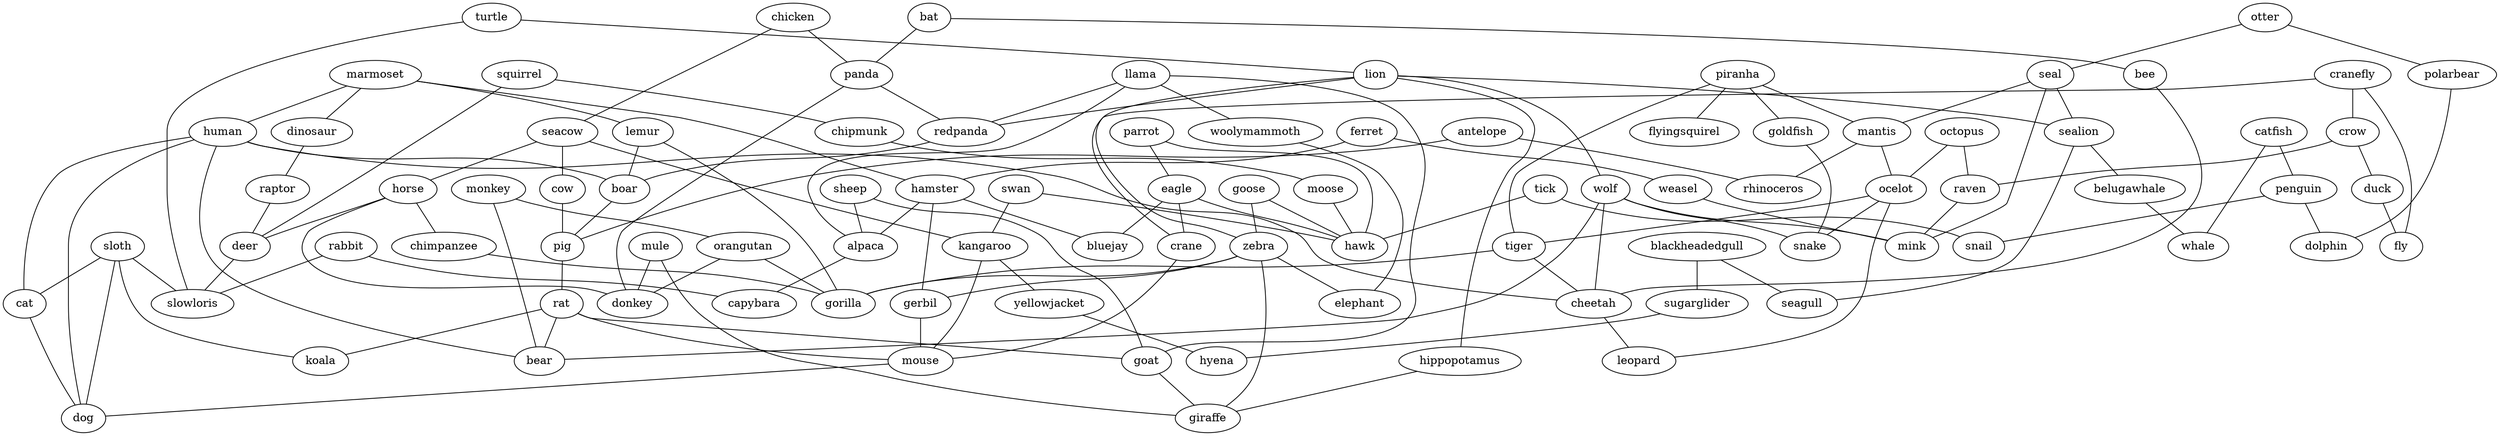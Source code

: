strict graph  {
	antelope -- pig	 [weight=1];
	antelope -- rhinoceros	 [weight=1];
	llama -- redpanda	 [weight=1];
	llama -- alpaca	 [weight=1];
	llama -- woolymammoth	 [weight=1];
	llama -- goat	 [weight=1];
	blackheadedgull -- sugarglider	 [weight=1];
	blackheadedgull -- seagull	 [weight=1];
	chicken -- seacow	 [weight=1];
	chicken -- panda	 [weight=1];
	tick -- snail	 [weight=1];
	tick -- hawk	 [weight=1];
	swan -- kangaroo	 [weight=1];
	swan -- hawk	 [weight=1];
	otter -- seal	 [weight=1];
	otter -- polarbear	 [weight=1];
	catfish -- penguin	 [weight=1];
	catfish -- whale	 [weight=1];
	bat -- bee	 [weight=1];
	bat -- panda	 [weight=1];
	parrot -- eagle	 [weight=1];
	parrot -- hawk	 [weight=1];
	cranefly -- crow	 [weight=1];
	cranefly -- crane	 [weight=1];
	cranefly -- fly	 [weight=1];
	marmoset -- dinosaur	 [weight=1];
	marmoset -- human	 [weight=1];
	marmoset -- lemur	 [weight=1];
	marmoset -- hamster	 [weight=1];
	dinosaur -- raptor	 [weight=1];
	turtle -- lion	 [weight=1];
	turtle -- slowloris	 [weight=1];
	human -- boar	 [weight=1];
	human -- cat	 [weight=1];
	human -- cheetah	 [weight=1];
	human -- bear	 [weight=1];
	human -- dog	 [weight=1];
	crow -- duck	 [weight=1];
	crow -- raven	 [weight=1];
	ferret -- hamster	 [weight=1];
	ferret -- weasel	 [weight=1];
	goose -- zebra	 [weight=1];
	goose -- hawk	 [weight=1];
	lion -- zebra	 [weight=1];
	lion -- hippopotamus	 [weight=1];
	lion -- sealion	 [weight=1];
	lion -- wolf	 [weight=1];
	lion -- redpanda	 [weight=1];
	zebra -- gerbil	 [weight=1];
	zebra -- elephant	 [weight=1];
	zebra -- gorilla	 [weight=1];
	zebra -- giraffe	 [weight=1];
	seal -- sealion	 [weight=1];
	seal -- mantis	 [weight=1];
	seal -- mink	 [weight=1];
	seacow -- kangaroo	 [weight=1];
	seacow -- horse	 [weight=1];
	seacow -- cow	 [weight=1];
	bee -- cheetah	 [weight=1];
	panda -- redpanda	 [weight=1];
	panda -- donkey	 [weight=1];
	hippopotamus -- giraffe	 [weight=1];
	sealion -- belugawhale	 [weight=1];
	sealion -- seagull	 [weight=1];
	eagle -- crane	 [weight=1];
	eagle -- bluejay	 [weight=1];
	eagle -- hawk	 [weight=1];
	kangaroo -- yellowjacket	 [weight=1];
	kangaroo -- mouse	 [weight=1];
	piranha -- goldfish	 [weight=1];
	piranha -- mantis	 [weight=1];
	piranha -- flyingsquirel	 [weight=1];
	piranha -- tiger	 [weight=1];
	mule -- donkey	 [weight=1];
	mule -- giraffe	 [weight=1];
	goldfish -- snake	 [weight=1];
	raptor -- deer	 [weight=1];
	monkey -- orangutan	 [weight=1];
	monkey -- bear	 [weight=1];
	sugarglider -- hyena	 [weight=1];
	lemur -- boar	 [weight=1];
	lemur -- gorilla	 [weight=1];
	mantis -- ocelot	 [weight=1];
	mantis -- rhinoceros	 [weight=1];
	wolf -- mink	 [weight=1];
	wolf -- cheetah	 [weight=1];
	wolf -- bear	 [weight=1];
	wolf -- snake	 [weight=1];
	hamster -- alpaca	 [weight=1];
	hamster -- gerbil	 [weight=1];
	hamster -- bluejay	 [weight=1];
	orangutan -- donkey	 [weight=1];
	orangutan -- gorilla	 [weight=1];
	octopus -- ocelot	 [weight=1];
	octopus -- raven	 [weight=1];
	redpanda -- boar	 [weight=1];
	sloth -- cat	 [weight=1];
	sloth -- slowloris	 [weight=1];
	sloth -- koala	 [weight=1];
	sloth -- dog	 [weight=1];
	belugawhale -- whale	 [weight=1];
	weasel -- mink	 [weight=1];
	ocelot -- tiger	 [weight=1];
	ocelot -- leopard	 [weight=1];
	ocelot -- snake	 [weight=1];
	duck -- fly	 [weight=1];
	boar -- pig	 [weight=1];
	sheep -- alpaca	 [weight=1];
	sheep -- goat	 [weight=1];
	horse -- chimpanzee	 [weight=1];
	horse -- donkey	 [weight=1];
	horse -- deer	 [weight=1];
	alpaca -- capybara	 [weight=1];
	gerbil -- mouse	 [weight=1];
	woolymammoth -- elephant	 [weight=1];
	polarbear -- dolphin	 [weight=1];
	squirrel -- chipmunk	 [weight=1];
	squirrel -- deer	 [weight=1];
	chimpanzee -- gorilla	 [weight=1];
	tiger -- cheetah	 [weight=1];
	tiger -- gorilla	 [weight=1];
	rabbit -- slowloris	 [weight=1];
	rabbit -- capybara	 [weight=1];
	crane -- mouse	 [weight=1];
	penguin -- dolphin	 [weight=1];
	penguin -- snail	 [weight=1];
	cow -- pig	 [weight=1];
	yellowjacket -- hyena	 [weight=1];
	cat -- dog	 [weight=1];
	raven -- mink	 [weight=1];
	chipmunk -- moose	 [weight=1];
	deer -- slowloris	 [weight=1];
	pig -- rat	 [weight=1];
	rat -- mouse	 [weight=1];
	rat -- goat	 [weight=1];
	rat -- koala	 [weight=1];
	rat -- bear	 [weight=1];
	mouse -- dog	 [weight=1];
	cheetah -- leopard	 [weight=1];
	goat -- giraffe	 [weight=1];
	moose -- hawk	 [weight=1];
}
